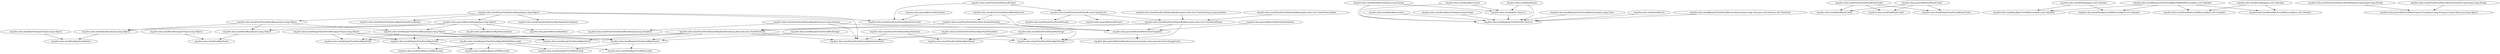 digraph G {
  "org.jfree.data.time$TimePeriodValues#updateBounds(org.jfree.data.time.TimePeriod,int)" -> "org.jfree.data.time$RegularTimePeriod#getEnd()";
  "org.jfree.data.time$TimePeriodValues#updateBounds(org.jfree.data.time.TimePeriod,int)" -> "org.jfree.data.time$SimpleTimePeriod#getStart()";
  "org.jfree.data.time$TimePeriodValues#updateBounds(org.jfree.data.time.TimePeriod,int)" -> "org.jfree.data.time$TimePeriodValue#getPeriod()";
  "org.jfree.data.time$TimePeriodValues#updateBounds(org.jfree.data.time.TimePeriod,int)" -> "org.jfree.data.time$TimePeriodValues#getDataItem(int)";
  "org.jfree.data.time$TimePeriodValues#updateBounds(org.jfree.data.time.TimePeriod,int)" -> "org.jfree.data.time$SimpleTimePeriod#getEnd()";
  "org.jfree.data.time$TimePeriodValues#updateBounds(org.jfree.data.time.TimePeriod,int)" -> "org.jfree.data.time$RegularTimePeriod#getStart()";
  "org.jfree.data.time$RegularTimePeriod#getEnd()" -> "org.jfree.data.time$Day#getLastMillisecond()";
  "org.jfree.data.time$RegularTimePeriod#getEnd()" -> "org.jfree.data.time$Year#getLastMillisecond()";
  "org.jfree.data.time$Day#compareTo(java.lang.Object)" -> "org.jfree.data.time$Day#getSerialDate()";
  "org.jfree.data.time$RegularTimePeriod#getMiddleMillisecond()" -> "org.jfree.data.time$Day#getLastMillisecond()";
  "org.jfree.data.time$RegularTimePeriod#getMiddleMillisecond()" -> "org.jfree.data.time$Day#getFirstMillisecond()";
  "org.jfree.data.time$RegularTimePeriod#getMiddleMillisecond()" -> "org.jfree.data.time$Year#getLastMillisecond()";
  "org.jfree.data.time$RegularTimePeriod#getMiddleMillisecond()" -> "org.jfree.data.time$Year#getFirstMillisecond()";
  "org.jfree.data.time$RegularTimePeriod#getStart()" -> "org.jfree.data.time$Day#getFirstMillisecond()";
  "org.jfree.data.time$RegularTimePeriod#getStart()" -> "org.jfree.data.time$Year#getFirstMillisecond()";
  "org.jfree.data.time$TimePeriodValues#equals(java.lang.Object)" -> "org.jfree.data.time$TimePeriodValues#getDomainDescription()";
  "org.jfree.data.time$TimePeriodValues#equals(java.lang.Object)" -> "org.jfree.data.general$Series#equals(java.lang.Object)";
  "org.jfree.data.time$TimePeriodValues#equals(java.lang.Object)" -> "org.jfree.data.time$TimePeriodValue#equals(java.lang.Object)";
  "org.jfree.data.time$TimePeriodValues#equals(java.lang.Object)" -> "org.jfree.data.time$TimePeriodValues#getDataItem(int)";
  "org.jfree.data.time$TimePeriodValues#equals(java.lang.Object)" -> "org.jfree.data.time$TimePeriodValues#getRangeDescription()";
  "org.jfree.data.time$TimePeriodValues#equals(java.lang.Object)" -> "org.jfree.data.time$TimePeriodValues#getItemCount()";
  "org.jfree.data.time$Day#parseDay(java.lang.String)" -> "org.jfree.data.time$Day#<clinit>()";
  "org.jfree.data.time$Day#parseDay(java.lang.String)" -> "org.jfree.data.time$RegularTimePeriod#<clinit>()";
  "org.jfree.data.time$Day#<clinit>()" -> "org.jfree.data.time$RegularTimePeriod#<clinit>()";
  "org.jfree.data.time$TimePeriodValues#add(org.jfree.data.time.TimePeriod,double)" -> "org.jfree.data.time$TimePeriodValues#add(org.jfree.data.time.TimePeriodValue)";
  "org.jfree.data.time$TimePeriodValues#add(org.jfree.data.time.TimePeriodValue)" -> "org.jfree.data.time$TimePeriodValues#updateBounds(org.jfree.data.time.TimePeriod,int)";
  "org.jfree.data.time$TimePeriodValues#add(org.jfree.data.time.TimePeriodValue)" -> "org.jfree.data.general$Series#fireSeriesChanged()";
  "org.jfree.data.time$TimePeriodValues#add(org.jfree.data.time.TimePeriodValue)" -> "org.jfree.data.time$TimePeriodValue#getPeriod()";
  "org.jfree.data.time$Year#previous()" -> "org.jfree.data.time$RegularTimePeriod#<clinit>()";
  "org.jfree.data.time$TimePeriodValues#getValue(int)" -> "org.jfree.data.time$TimePeriodValues#getDataItem(int)";
  "org.jfree.data.time$TimePeriodValues#getValue(int)" -> "org.jfree.data.time$TimePeriodValue#getValue()";
  "org.jfree.data.time$SimpleTimePeriod#equals(java.lang.Object)" -> "org.jfree.data.time$RegularTimePeriod#getStart()";
  "org.jfree.data.time$SimpleTimePeriod#equals(java.lang.Object)" -> "org.jfree.data.time$SimpleTimePeriod#getEnd()";
  "org.jfree.data.time$SimpleTimePeriod#equals(java.lang.Object)" -> "org.jfree.data.time$SimpleTimePeriod#getStart()";
  "org.jfree.data.time$SimpleTimePeriod#equals(java.lang.Object)" -> "org.jfree.data.time$RegularTimePeriod#getEnd()";
  "org.jfree.data.time$TimePeriodValue#hashCode()" -> "org.jfree.data.time$Year#hashCode()";
  "org.jfree.data.time$TimePeriodValue#hashCode()" -> "org.jfree.data.time$Day#hashCode()";
  "org.jfree.data.time$TimePeriodValue#hashCode()" -> "org.jfree.data.time$SimpleTimePeriod#hashCode()";
  "org.jfree.data.general$Series#hashCode()" -> "org.jfree.data.time$Year#hashCode()";
  "org.jfree.data.general$Series#hashCode()" -> "org.jfree.data.time$SimpleTimePeriod#hashCode()";
  "org.jfree.data.general$Series#hashCode()" -> "org.jfree.data.time$Day#hashCode()";
  "org.jfree.data.time$TimePeriodValues#recalculateBounds()" -> "org.jfree.data.time$TimePeriodValue#getPeriod()";
  "org.jfree.data.time$TimePeriodValues#recalculateBounds()" -> "org.jfree.data.time$TimePeriodValues#updateBounds(org.jfree.data.time.TimePeriod,int)";
  "org.jfree.data.time$Year#parseYear(java.lang.String)" -> "org.jfree.data.time$RegularTimePeriod#<clinit>()";
  "org.jfree.data.time$Day#equals(java.lang.Object)" -> "org.jfree.data.time$Day#getSerialDate()";
  "org.jfree.data.time$TimePeriodValues#update(int,java.lang.Number)" -> "org.jfree.data.time$TimePeriodValues#getDataItem(int)";
  "org.jfree.data.time$TimePeriodValues#update(int,java.lang.Number)" -> "org.jfree.data.time$TimePeriodValue#setValue(java.lang.Number)";
  "org.jfree.data.time$TimePeriodValues#update(int,java.lang.Number)" -> "org.jfree.data.general$Series#fireSeriesChanged()";
  "org.jfree.data.time$TimePeriodValues#createCopy(int,int)" -> "org.jfree.data.general$Series#clone()";
  "org.jfree.data.time$TimePeriodValues#createCopy(int,int)" -> "org.jfree.data.time$TimePeriodValues#add(org.jfree.data.time.TimePeriodValue)";
  "org.jfree.data.time$TimePeriodValues#createCopy(int,int)" -> "org.jfree.data.time$TimePeriodValue#clone()";
  "org.jfree.data.general$Series#equals(java.lang.Object)" -> "org.jfree.data.time$SimpleTimePeriod#equals(java.lang.Object)";
  "org.jfree.data.general$Series#equals(java.lang.Object)" -> "org.jfree.data.general$Series#getKey()";
  "org.jfree.data.general$Series#equals(java.lang.Object)" -> "org.jfree.data.time$Year#equals(java.lang.Object)";
  "org.jfree.data.general$Series#equals(java.lang.Object)" -> "org.jfree.data.general$Series#getDescription()";
  "org.jfree.data.general$Series#equals(java.lang.Object)" -> "org.jfree.data.time$Day#equals(java.lang.Object)";
  "org.jfree.data.time$TimePeriodValues#clone()" -> "org.jfree.data.time$TimePeriodValues#getItemCount()";
  "org.jfree.data.time$TimePeriodValues#clone()" -> "org.jfree.data.time$TimePeriodValues#createCopy(int,int)";
  "org.jfree.data.time$Day#peg(java.util.Calendar)" -> "org.jfree.data.time$Day#getFirstMillisecond(java.util.Calendar)";
  "org.jfree.data.time$Day#peg(java.util.Calendar)" -> "org.jfree.data.time$Day#getLastMillisecond(java.util.Calendar)";
  "org.jfree.data.time$Day#previous()" -> "org.jfree.data.time$Day#<clinit>()";
  "org.jfree.data.time$Day#previous()" -> "org.jfree.data.time$RegularTimePeriod#<clinit>()";
  "org.jfree.data.time$TimePeriodValue#equals(java.lang.Object)" -> "org.jfree.data.time$Year#equals(java.lang.Object)";
  "org.jfree.data.time$TimePeriodValue#equals(java.lang.Object)" -> "org.jfree.data.time$Day#equals(java.lang.Object)";
  "org.jfree.data.time$TimePeriodValue#equals(java.lang.Object)" -> "org.jfree.data.time$SimpleTimePeriod#equals(java.lang.Object)";
  "org.jfree.data.time$Year#equals(java.lang.Object)" -> "org.jfree.data.time$Year#getYear()";
  "org.jfree.data.general$Series#setNotify(boolean)" -> "org.jfree.data.general$Series#fireSeriesChanged()";
  "org.jfree.data.general$Series#fireSeriesChanged()" -> "org.jfree.data.general$Series#notifyListeners(org.jfree.data.general.SeriesChangeEvent)";
  "org.jfree.data.time$SimpleTimePeriod#compareTo(java.lang.Object)" -> "org.jfree.data.time$SimpleTimePeriod#getEnd()";
  "org.jfree.data.time$SimpleTimePeriod#compareTo(java.lang.Object)" -> "org.jfree.data.time$RegularTimePeriod#getStart()";
  "org.jfree.data.time$SimpleTimePeriod#compareTo(java.lang.Object)" -> "org.jfree.data.time$SimpleTimePeriod#getStart()";
  "org.jfree.data.time$SimpleTimePeriod#compareTo(java.lang.Object)" -> "org.jfree.data.time$RegularTimePeriod#getEnd()";
  "org.jfree.data.time$Day#next()" -> "org.jfree.data.time$Day#<clinit>()";
  "org.jfree.data.time$Day#next()" -> "org.jfree.data.time$RegularTimePeriod#<clinit>()";
  "org.jfree.data.time$TimePeriodValues#getTimePeriod(int)" -> "org.jfree.data.time$TimePeriodValue#getPeriod()";
  "org.jfree.data.time$TimePeriodValues#getTimePeriod(int)" -> "org.jfree.data.time$TimePeriodValues#getDataItem(int)";
  "org.jfree.data.general$Series#isEmpty()" -> "org.jfree.data.time$TimePeriodValues#getItemCount()";
  "org.jfree.data.time$RegularTimePeriod#downsize(java.lang.Class)" -> "org.jfree.data.time$RegularTimePeriod#<clinit>()";
  "org.jfree.data.time$TimePeriodValues#delete(int,int)" -> "org.jfree.data.general$Series#fireSeriesChanged()";
  "org.jfree.data.time$TimePeriodValues#delete(int,int)" -> "org.jfree.data.time$TimePeriodValues#recalculateBounds()";
  "org.jfree.data.time$TimePeriodValue#toString()" -> "org.jfree.data.time$TimePeriodValue#getValue()";
  "org.jfree.data.time$TimePeriodValue#toString()" -> "org.jfree.data.time$TimePeriodValue#getPeriod()";
  "org.jfree.data.time$TimePeriodValues#setRangeDescription(java.lang.String)" -> "org.jfree.data.general$Series#firePropertyChange(java.lang.String,java.lang.Object,java.lang.Object)";
  "org.jfree.data.time$Year#peg(java.util.Calendar)" -> "org.jfree.data.time$Year#getLastMillisecond(java.util.Calendar)";
  "org.jfree.data.time$Year#peg(java.util.Calendar)" -> "org.jfree.data.time$Year#getFirstMillisecond(java.util.Calendar)";
  "org.jfree.data.time$Year#compareTo(java.lang.Object)" -> "org.jfree.data.time$Year#getYear()";
  "org.jfree.data.time$RegularTimePeriod#getMiddleMillisecond(java.util.Calendar)" -> "org.jfree.data.time$Year#getLastMillisecond(java.util.Calendar)";
  "org.jfree.data.time$RegularTimePeriod#getMiddleMillisecond(java.util.Calendar)" -> "org.jfree.data.time$Day#getFirstMillisecond(java.util.Calendar)";
  "org.jfree.data.time$RegularTimePeriod#getMiddleMillisecond(java.util.Calendar)" -> "org.jfree.data.time$Day#getLastMillisecond(java.util.Calendar)";
  "org.jfree.data.time$RegularTimePeriod#getMiddleMillisecond(java.util.Calendar)" -> "org.jfree.data.time$Year#getFirstMillisecond(java.util.Calendar)";
  "org.jfree.data.time$Year#next()" -> "org.jfree.data.time$RegularTimePeriod#<clinit>()";
  "org.jfree.data.time$TimePeriodValues#add(org.jfree.data.time.TimePeriod,java.lang.Number)" -> "org.jfree.data.time$TimePeriodValues#add(org.jfree.data.time.TimePeriodValue)";
  "org.jfree.data.time$RegularTimePeriod#toString()" -> "org.jfree.data.time$RegularTimePeriod#getStart()";
  "org.jfree.data.time$RegularTimePeriod#createInstance(java.lang.Class,java.util.Date,java.util.TimeZone)" -> "org.jfree.data.time$RegularTimePeriod#<clinit>()";
  "org.jfree.data.time$TimePeriodValues#setDomainDescription(java.lang.String)" -> "org.jfree.data.general$Series#firePropertyChange(java.lang.String,java.lang.Object,java.lang.Object)";
}
